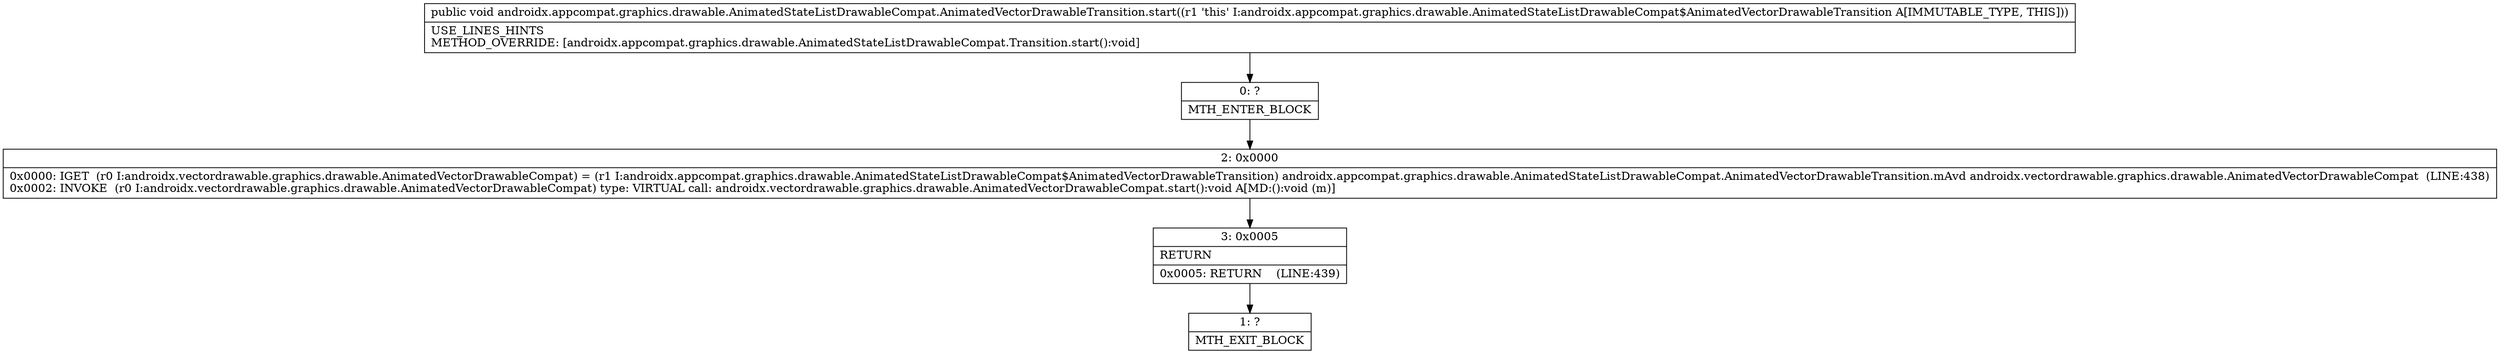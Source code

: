 digraph "CFG forandroidx.appcompat.graphics.drawable.AnimatedStateListDrawableCompat.AnimatedVectorDrawableTransition.start()V" {
Node_0 [shape=record,label="{0\:\ ?|MTH_ENTER_BLOCK\l}"];
Node_2 [shape=record,label="{2\:\ 0x0000|0x0000: IGET  (r0 I:androidx.vectordrawable.graphics.drawable.AnimatedVectorDrawableCompat) = (r1 I:androidx.appcompat.graphics.drawable.AnimatedStateListDrawableCompat$AnimatedVectorDrawableTransition) androidx.appcompat.graphics.drawable.AnimatedStateListDrawableCompat.AnimatedVectorDrawableTransition.mAvd androidx.vectordrawable.graphics.drawable.AnimatedVectorDrawableCompat  (LINE:438)\l0x0002: INVOKE  (r0 I:androidx.vectordrawable.graphics.drawable.AnimatedVectorDrawableCompat) type: VIRTUAL call: androidx.vectordrawable.graphics.drawable.AnimatedVectorDrawableCompat.start():void A[MD:():void (m)]\l}"];
Node_3 [shape=record,label="{3\:\ 0x0005|RETURN\l|0x0005: RETURN    (LINE:439)\l}"];
Node_1 [shape=record,label="{1\:\ ?|MTH_EXIT_BLOCK\l}"];
MethodNode[shape=record,label="{public void androidx.appcompat.graphics.drawable.AnimatedStateListDrawableCompat.AnimatedVectorDrawableTransition.start((r1 'this' I:androidx.appcompat.graphics.drawable.AnimatedStateListDrawableCompat$AnimatedVectorDrawableTransition A[IMMUTABLE_TYPE, THIS]))  | USE_LINES_HINTS\lMETHOD_OVERRIDE: [androidx.appcompat.graphics.drawable.AnimatedStateListDrawableCompat.Transition.start():void]\l}"];
MethodNode -> Node_0;Node_0 -> Node_2;
Node_2 -> Node_3;
Node_3 -> Node_1;
}

